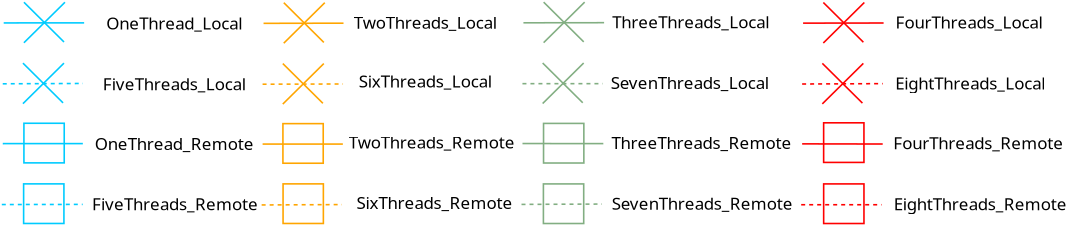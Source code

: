 <?xml version="1.0" encoding="UTF-8"?>
<dia:diagram xmlns:dia="http://www.lysator.liu.se/~alla/dia/">
  <dia:layer name="Background" visible="true" active="true">
    <dia:object type="Standard - Line" version="0" id="O0">
      <dia:attribute name="obj_pos">
        <dia:point val="-2.994,21.951"/>
      </dia:attribute>
      <dia:attribute name="obj_bb">
        <dia:rectangle val="-3.051,21.895;-0.934,23.995"/>
      </dia:attribute>
      <dia:attribute name="conn_endpoints">
        <dia:point val="-2.994,21.951"/>
        <dia:point val="-0.991,23.939"/>
      </dia:attribute>
      <dia:attribute name="numcp">
        <dia:int val="1"/>
      </dia:attribute>
      <dia:attribute name="line_color">
        <dia:color val="#00cbff"/>
      </dia:attribute>
      <dia:attribute name="line_width">
        <dia:real val="0.08"/>
      </dia:attribute>
    </dia:object>
    <dia:object type="Standard - Line" version="0" id="O1">
      <dia:attribute name="obj_pos">
        <dia:point val="-0.944,21.951"/>
      </dia:attribute>
      <dia:attribute name="obj_bb">
        <dia:rectangle val="-3.052,21.895;-0.888,24.034"/>
      </dia:attribute>
      <dia:attribute name="conn_endpoints">
        <dia:point val="-0.944,21.951"/>
        <dia:point val="-2.996,23.977"/>
      </dia:attribute>
      <dia:attribute name="numcp">
        <dia:int val="1"/>
      </dia:attribute>
      <dia:attribute name="line_color">
        <dia:color val="#00cbff"/>
      </dia:attribute>
      <dia:attribute name="line_width">
        <dia:real val="0.08"/>
      </dia:attribute>
    </dia:object>
    <dia:object type="Standard - Line" version="0" id="O2">
      <dia:attribute name="obj_pos">
        <dia:point val="-4.006,22.984"/>
      </dia:attribute>
      <dia:attribute name="obj_bb">
        <dia:rectangle val="-4.046,22.941;0.056,23.024"/>
      </dia:attribute>
      <dia:attribute name="conn_endpoints">
        <dia:point val="-4.006,22.984"/>
        <dia:point val="0.016,22.981"/>
      </dia:attribute>
      <dia:attribute name="numcp">
        <dia:int val="1"/>
      </dia:attribute>
      <dia:attribute name="line_color">
        <dia:color val="#00cbff"/>
      </dia:attribute>
      <dia:attribute name="line_width">
        <dia:real val="0.08"/>
      </dia:attribute>
    </dia:object>
    <dia:object type="Standard - Text" version="1" id="O3">
      <dia:attribute name="obj_pos">
        <dia:point val="4.567,22.979"/>
      </dia:attribute>
      <dia:attribute name="obj_bb">
        <dia:rectangle val="0.895,22.486;8.24,23.473"/>
      </dia:attribute>
      <dia:attribute name="text">
        <dia:composite type="text">
          <dia:attribute name="string">
            <dia:string>#OneThread_Local#</dia:string>
          </dia:attribute>
          <dia:attribute name="font">
            <dia:font family="sans" style="0" name="Helvetica"/>
          </dia:attribute>
          <dia:attribute name="height">
            <dia:real val="1.058"/>
          </dia:attribute>
          <dia:attribute name="pos">
            <dia:point val="4.567,23.273"/>
          </dia:attribute>
          <dia:attribute name="color">
            <dia:color val="#000000"/>
          </dia:attribute>
          <dia:attribute name="alignment">
            <dia:enum val="1"/>
          </dia:attribute>
        </dia:composite>
      </dia:attribute>
      <dia:attribute name="valign">
        <dia:enum val="2"/>
      </dia:attribute>
    </dia:object>
    <dia:object type="Standard - Line" version="0" id="O4">
      <dia:attribute name="obj_pos">
        <dia:point val="9.998,21.973"/>
      </dia:attribute>
      <dia:attribute name="obj_bb">
        <dia:rectangle val="9.941,21.916;12.058,24.017"/>
      </dia:attribute>
      <dia:attribute name="conn_endpoints">
        <dia:point val="9.998,21.973"/>
        <dia:point val="12.001,23.96"/>
      </dia:attribute>
      <dia:attribute name="numcp">
        <dia:int val="1"/>
      </dia:attribute>
      <dia:attribute name="line_color">
        <dia:color val="#ffa500"/>
      </dia:attribute>
      <dia:attribute name="line_width">
        <dia:real val="0.08"/>
      </dia:attribute>
    </dia:object>
    <dia:object type="Standard - Line" version="0" id="O5">
      <dia:attribute name="obj_pos">
        <dia:point val="12.048,21.973"/>
      </dia:attribute>
      <dia:attribute name="obj_bb">
        <dia:rectangle val="9.94,21.916;12.104,24.055"/>
      </dia:attribute>
      <dia:attribute name="conn_endpoints">
        <dia:point val="12.048,21.973"/>
        <dia:point val="9.996,23.999"/>
      </dia:attribute>
      <dia:attribute name="numcp">
        <dia:int val="1"/>
      </dia:attribute>
      <dia:attribute name="line_color">
        <dia:color val="#ffa500"/>
      </dia:attribute>
      <dia:attribute name="line_width">
        <dia:real val="0.08"/>
      </dia:attribute>
    </dia:object>
    <dia:object type="Standard - Line" version="0" id="O6">
      <dia:attribute name="obj_pos">
        <dia:point val="8.986,23.005"/>
      </dia:attribute>
      <dia:attribute name="obj_bb">
        <dia:rectangle val="8.946,22.957;13.024,23.045"/>
      </dia:attribute>
      <dia:attribute name="conn_endpoints">
        <dia:point val="8.986,23.005"/>
        <dia:point val="12.984,22.997"/>
      </dia:attribute>
      <dia:attribute name="numcp">
        <dia:int val="1"/>
      </dia:attribute>
      <dia:attribute name="line_color">
        <dia:color val="#ffa500"/>
      </dia:attribute>
      <dia:attribute name="line_width">
        <dia:real val="0.08"/>
      </dia:attribute>
    </dia:object>
    <dia:object type="Standard - Text" version="1" id="O7">
      <dia:attribute name="obj_pos">
        <dia:point val="17.069,22.946"/>
      </dia:attribute>
      <dia:attribute name="obj_bb">
        <dia:rectangle val="13.175,22.415;20.987,23.477"/>
      </dia:attribute>
      <dia:attribute name="text">
        <dia:composite type="text">
          <dia:attribute name="string">
            <dia:string>#TwoThreads_Local#</dia:string>
          </dia:attribute>
          <dia:attribute name="font">
            <dia:font family="sans" style="0" name="Helvetica"/>
          </dia:attribute>
          <dia:attribute name="height">
            <dia:real val="1.058"/>
          </dia:attribute>
          <dia:attribute name="pos">
            <dia:point val="17.069,23.227"/>
          </dia:attribute>
          <dia:attribute name="color">
            <dia:color val="#000000"/>
          </dia:attribute>
          <dia:attribute name="alignment">
            <dia:enum val="1"/>
          </dia:attribute>
        </dia:composite>
      </dia:attribute>
      <dia:attribute name="valign">
        <dia:enum val="2"/>
      </dia:attribute>
    </dia:object>
    <dia:object type="Standard - Line" version="0" id="O8">
      <dia:attribute name="obj_pos">
        <dia:point val="22.991,21.945"/>
      </dia:attribute>
      <dia:attribute name="obj_bb">
        <dia:rectangle val="22.934,21.889;25.051,23.989"/>
      </dia:attribute>
      <dia:attribute name="conn_endpoints">
        <dia:point val="22.991,21.945"/>
        <dia:point val="24.995,23.933"/>
      </dia:attribute>
      <dia:attribute name="numcp">
        <dia:int val="1"/>
      </dia:attribute>
      <dia:attribute name="line_color">
        <dia:color val="#82ae82"/>
      </dia:attribute>
      <dia:attribute name="line_width">
        <dia:real val="0.08"/>
      </dia:attribute>
    </dia:object>
    <dia:object type="Standard - Line" version="0" id="O9">
      <dia:attribute name="obj_pos">
        <dia:point val="25.041,21.945"/>
      </dia:attribute>
      <dia:attribute name="obj_bb">
        <dia:rectangle val="22.933,21.889;25.098,24.028"/>
      </dia:attribute>
      <dia:attribute name="conn_endpoints">
        <dia:point val="25.041,21.945"/>
        <dia:point val="22.99,23.971"/>
      </dia:attribute>
      <dia:attribute name="numcp">
        <dia:int val="1"/>
      </dia:attribute>
      <dia:attribute name="line_color">
        <dia:color val="#82ae82"/>
      </dia:attribute>
      <dia:attribute name="line_width">
        <dia:real val="0.08"/>
      </dia:attribute>
    </dia:object>
    <dia:object type="Standard - Line" version="0" id="O10">
      <dia:attribute name="obj_pos">
        <dia:point val="21.98,22.978"/>
      </dia:attribute>
      <dia:attribute name="obj_bb">
        <dia:rectangle val="21.939,22.933;26.054,23.018"/>
      </dia:attribute>
      <dia:attribute name="conn_endpoints">
        <dia:point val="21.98,22.978"/>
        <dia:point val="26.014,22.973"/>
      </dia:attribute>
      <dia:attribute name="numcp">
        <dia:int val="1"/>
      </dia:attribute>
      <dia:attribute name="line_color">
        <dia:color val="#82ae82"/>
      </dia:attribute>
      <dia:attribute name="line_width">
        <dia:real val="0.08"/>
      </dia:attribute>
    </dia:object>
    <dia:object type="Standard - Text" version="1" id="O11">
      <dia:attribute name="obj_pos">
        <dia:point val="30.345,22.919"/>
      </dia:attribute>
      <dia:attribute name="obj_bb">
        <dia:rectangle val="26.091,22.388;34.623,23.45"/>
      </dia:attribute>
      <dia:attribute name="text">
        <dia:composite type="text">
          <dia:attribute name="string">
            <dia:string>#ThreeThreads_Local#</dia:string>
          </dia:attribute>
          <dia:attribute name="font">
            <dia:font family="sans" style="0" name="Helvetica"/>
          </dia:attribute>
          <dia:attribute name="height">
            <dia:real val="1.058"/>
          </dia:attribute>
          <dia:attribute name="pos">
            <dia:point val="30.345,23.2"/>
          </dia:attribute>
          <dia:attribute name="color">
            <dia:color val="#000000"/>
          </dia:attribute>
          <dia:attribute name="alignment">
            <dia:enum val="1"/>
          </dia:attribute>
        </dia:composite>
      </dia:attribute>
      <dia:attribute name="valign">
        <dia:enum val="2"/>
      </dia:attribute>
    </dia:object>
    <dia:object type="Standard - Line" version="0" id="O12">
      <dia:attribute name="obj_pos">
        <dia:point val="36.975,21.963"/>
      </dia:attribute>
      <dia:attribute name="obj_bb">
        <dia:rectangle val="36.918,21.906;39.035,24.007"/>
      </dia:attribute>
      <dia:attribute name="conn_endpoints">
        <dia:point val="36.975,21.963"/>
        <dia:point val="38.978,23.95"/>
      </dia:attribute>
      <dia:attribute name="numcp">
        <dia:int val="1"/>
      </dia:attribute>
      <dia:attribute name="line_color">
        <dia:color val="#ff0000"/>
      </dia:attribute>
      <dia:attribute name="line_width">
        <dia:real val="0.08"/>
      </dia:attribute>
    </dia:object>
    <dia:object type="Standard - Line" version="0" id="O13">
      <dia:attribute name="obj_pos">
        <dia:point val="39.025,21.963"/>
      </dia:attribute>
      <dia:attribute name="obj_bb">
        <dia:rectangle val="36.917,21.906;39.081,24.045"/>
      </dia:attribute>
      <dia:attribute name="conn_endpoints">
        <dia:point val="39.025,21.963"/>
        <dia:point val="36.974,23.989"/>
      </dia:attribute>
      <dia:attribute name="numcp">
        <dia:int val="1"/>
      </dia:attribute>
      <dia:attribute name="line_color">
        <dia:color val="#ff0000"/>
      </dia:attribute>
      <dia:attribute name="line_width">
        <dia:real val="0.08"/>
      </dia:attribute>
    </dia:object>
    <dia:object type="Standard - Line" version="0" id="O14">
      <dia:attribute name="obj_pos">
        <dia:point val="35.963,22.995"/>
      </dia:attribute>
      <dia:attribute name="obj_bb">
        <dia:rectangle val="35.923,22.949;40.029,23.035"/>
      </dia:attribute>
      <dia:attribute name="conn_endpoints">
        <dia:point val="35.963,22.995"/>
        <dia:point val="39.989,22.989"/>
      </dia:attribute>
      <dia:attribute name="numcp">
        <dia:int val="1"/>
      </dia:attribute>
      <dia:attribute name="line_color">
        <dia:color val="#ff0000"/>
      </dia:attribute>
      <dia:attribute name="line_width">
        <dia:real val="0.08"/>
      </dia:attribute>
    </dia:object>
    <dia:object type="Standard - Text" version="1" id="O15">
      <dia:attribute name="obj_pos">
        <dia:point val="44.264,22.936"/>
      </dia:attribute>
      <dia:attribute name="obj_bb">
        <dia:rectangle val="40.289,22.442;48.239,23.43"/>
      </dia:attribute>
      <dia:attribute name="text">
        <dia:composite type="text">
          <dia:attribute name="string">
            <dia:string>#FourThreads_Local#</dia:string>
          </dia:attribute>
          <dia:attribute name="font">
            <dia:font family="sans" style="0" name="Helvetica"/>
          </dia:attribute>
          <dia:attribute name="height">
            <dia:real val="1.058"/>
          </dia:attribute>
          <dia:attribute name="pos">
            <dia:point val="44.264,23.23"/>
          </dia:attribute>
          <dia:attribute name="color">
            <dia:color val="#000000"/>
          </dia:attribute>
          <dia:attribute name="alignment">
            <dia:enum val="1"/>
          </dia:attribute>
        </dia:composite>
      </dia:attribute>
      <dia:attribute name="valign">
        <dia:enum val="2"/>
      </dia:attribute>
    </dia:object>
    <dia:object type="Standard - Line" version="0" id="O16">
      <dia:attribute name="obj_pos">
        <dia:point val="-3.043,24.995"/>
      </dia:attribute>
      <dia:attribute name="obj_bb">
        <dia:rectangle val="-3.1,24.939;-0.983,27.039"/>
      </dia:attribute>
      <dia:attribute name="conn_endpoints">
        <dia:point val="-3.043,24.995"/>
        <dia:point val="-1.039,26.983"/>
      </dia:attribute>
      <dia:attribute name="numcp">
        <dia:int val="1"/>
      </dia:attribute>
      <dia:attribute name="line_color">
        <dia:color val="#00cbff"/>
      </dia:attribute>
      <dia:attribute name="line_width">
        <dia:real val="0.08"/>
      </dia:attribute>
    </dia:object>
    <dia:object type="Standard - Line" version="0" id="O17">
      <dia:attribute name="obj_pos">
        <dia:point val="-0.993,24.995"/>
      </dia:attribute>
      <dia:attribute name="obj_bb">
        <dia:rectangle val="-3.101,24.939;-0.936,27.078"/>
      </dia:attribute>
      <dia:attribute name="conn_endpoints">
        <dia:point val="-0.993,24.995"/>
        <dia:point val="-3.044,27.021"/>
      </dia:attribute>
      <dia:attribute name="numcp">
        <dia:int val="1"/>
      </dia:attribute>
      <dia:attribute name="line_color">
        <dia:color val="#00cbff"/>
      </dia:attribute>
      <dia:attribute name="line_width">
        <dia:real val="0.08"/>
      </dia:attribute>
    </dia:object>
    <dia:object type="Standard - Line" version="0" id="O18">
      <dia:attribute name="obj_pos">
        <dia:point val="-4.054,26.028"/>
      </dia:attribute>
      <dia:attribute name="obj_bb">
        <dia:rectangle val="-4.095,25.972;-0.0,26.068"/>
      </dia:attribute>
      <dia:attribute name="conn_endpoints">
        <dia:point val="-4.054,26.028"/>
        <dia:point val="-0.041,26.012"/>
      </dia:attribute>
      <dia:attribute name="numcp">
        <dia:int val="1"/>
      </dia:attribute>
      <dia:attribute name="line_color">
        <dia:color val="#00cbff"/>
      </dia:attribute>
      <dia:attribute name="line_width">
        <dia:real val="0.08"/>
      </dia:attribute>
      <dia:attribute name="line_style">
        <dia:enum val="1"/>
      </dia:attribute>
      <dia:attribute name="dashlength">
        <dia:real val="0.2"/>
      </dia:attribute>
    </dia:object>
    <dia:object type="Standard - Text" version="1" id="O19">
      <dia:attribute name="obj_pos">
        <dia:point val="4.519,26.023"/>
      </dia:attribute>
      <dia:attribute name="obj_bb">
        <dia:rectangle val="0.615,25.493;8.447,26.554"/>
      </dia:attribute>
      <dia:attribute name="text">
        <dia:composite type="text">
          <dia:attribute name="string">
            <dia:string>#FiveThreads_Local#</dia:string>
          </dia:attribute>
          <dia:attribute name="font">
            <dia:font family="sans" style="0" name="Helvetica"/>
          </dia:attribute>
          <dia:attribute name="height">
            <dia:real val="1.058"/>
          </dia:attribute>
          <dia:attribute name="pos">
            <dia:point val="4.519,26.305"/>
          </dia:attribute>
          <dia:attribute name="color">
            <dia:color val="#000000"/>
          </dia:attribute>
          <dia:attribute name="alignment">
            <dia:enum val="1"/>
          </dia:attribute>
        </dia:composite>
      </dia:attribute>
      <dia:attribute name="valign">
        <dia:enum val="2"/>
      </dia:attribute>
    </dia:object>
    <dia:object type="Standard - Line" version="0" id="O20">
      <dia:attribute name="obj_pos">
        <dia:point val="9.949,25.017"/>
      </dia:attribute>
      <dia:attribute name="obj_bb">
        <dia:rectangle val="9.893,24.96;12.009,27.061"/>
      </dia:attribute>
      <dia:attribute name="conn_endpoints">
        <dia:point val="9.949,25.017"/>
        <dia:point val="11.953,27.004"/>
      </dia:attribute>
      <dia:attribute name="numcp">
        <dia:int val="1"/>
      </dia:attribute>
      <dia:attribute name="line_color">
        <dia:color val="#ffa500"/>
      </dia:attribute>
      <dia:attribute name="line_width">
        <dia:real val="0.08"/>
      </dia:attribute>
    </dia:object>
    <dia:object type="Standard - Line" version="0" id="O21">
      <dia:attribute name="obj_pos">
        <dia:point val="11.999,25.017"/>
      </dia:attribute>
      <dia:attribute name="obj_bb">
        <dia:rectangle val="9.891,24.96;12.056,27.099"/>
      </dia:attribute>
      <dia:attribute name="conn_endpoints">
        <dia:point val="11.999,25.017"/>
        <dia:point val="9.948,27.043"/>
      </dia:attribute>
      <dia:attribute name="numcp">
        <dia:int val="1"/>
      </dia:attribute>
      <dia:attribute name="line_color">
        <dia:color val="#ffa500"/>
      </dia:attribute>
      <dia:attribute name="line_width">
        <dia:real val="0.08"/>
      </dia:attribute>
    </dia:object>
    <dia:object type="Standard - Line" version="0" id="O22">
      <dia:attribute name="obj_pos">
        <dia:point val="8.938,26.049"/>
      </dia:attribute>
      <dia:attribute name="obj_bb">
        <dia:rectangle val="8.897,25.996;13.0,26.089"/>
      </dia:attribute>
      <dia:attribute name="conn_endpoints">
        <dia:point val="8.938,26.049"/>
        <dia:point val="12.96,26.037"/>
      </dia:attribute>
      <dia:attribute name="numcp">
        <dia:int val="1"/>
      </dia:attribute>
      <dia:attribute name="line_color">
        <dia:color val="#ffa500"/>
      </dia:attribute>
      <dia:attribute name="line_width">
        <dia:real val="0.08"/>
      </dia:attribute>
      <dia:attribute name="line_style">
        <dia:enum val="1"/>
      </dia:attribute>
      <dia:attribute name="dashlength">
        <dia:real val="0.2"/>
      </dia:attribute>
    </dia:object>
    <dia:object type="Standard - Text" version="1" id="O23">
      <dia:attribute name="obj_pos">
        <dia:point val="17.075,25.881"/>
      </dia:attribute>
      <dia:attribute name="obj_bb">
        <dia:rectangle val="13.407,25.387;20.742,26.375"/>
      </dia:attribute>
      <dia:attribute name="text">
        <dia:composite type="text">
          <dia:attribute name="string">
            <dia:string>#SixThreads_Local#</dia:string>
          </dia:attribute>
          <dia:attribute name="font">
            <dia:font family="sans" style="0" name="Helvetica"/>
          </dia:attribute>
          <dia:attribute name="height">
            <dia:real val="1.058"/>
          </dia:attribute>
          <dia:attribute name="pos">
            <dia:point val="17.075,26.175"/>
          </dia:attribute>
          <dia:attribute name="color">
            <dia:color val="#000000"/>
          </dia:attribute>
          <dia:attribute name="alignment">
            <dia:enum val="1"/>
          </dia:attribute>
        </dia:composite>
      </dia:attribute>
      <dia:attribute name="valign">
        <dia:enum val="2"/>
      </dia:attribute>
    </dia:object>
    <dia:object type="Standard - Line" version="0" id="O24">
      <dia:attribute name="obj_pos">
        <dia:point val="22.942,24.989"/>
      </dia:attribute>
      <dia:attribute name="obj_bb">
        <dia:rectangle val="22.886,24.933;25.003,27.033"/>
      </dia:attribute>
      <dia:attribute name="conn_endpoints">
        <dia:point val="22.942,24.989"/>
        <dia:point val="24.946,26.977"/>
      </dia:attribute>
      <dia:attribute name="numcp">
        <dia:int val="1"/>
      </dia:attribute>
      <dia:attribute name="line_color">
        <dia:color val="#82ae82"/>
      </dia:attribute>
      <dia:attribute name="line_width">
        <dia:real val="0.08"/>
      </dia:attribute>
    </dia:object>
    <dia:object type="Standard - Line" version="0" id="O25">
      <dia:attribute name="obj_pos">
        <dia:point val="24.992,24.989"/>
      </dia:attribute>
      <dia:attribute name="obj_bb">
        <dia:rectangle val="22.885,24.933;25.049,27.072"/>
      </dia:attribute>
      <dia:attribute name="conn_endpoints">
        <dia:point val="24.992,24.989"/>
        <dia:point val="22.941,27.015"/>
      </dia:attribute>
      <dia:attribute name="numcp">
        <dia:int val="1"/>
      </dia:attribute>
      <dia:attribute name="line_color">
        <dia:color val="#82ae82"/>
      </dia:attribute>
      <dia:attribute name="line_width">
        <dia:real val="0.08"/>
      </dia:attribute>
    </dia:object>
    <dia:object type="Standard - Line" version="0" id="O26">
      <dia:attribute name="obj_pos">
        <dia:point val="21.931,26.022"/>
      </dia:attribute>
      <dia:attribute name="obj_bb">
        <dia:rectangle val="21.891,25.98;25.989,26.062"/>
      </dia:attribute>
      <dia:attribute name="conn_endpoints">
        <dia:point val="21.931,26.022"/>
        <dia:point val="25.949,26.02"/>
      </dia:attribute>
      <dia:attribute name="numcp">
        <dia:int val="1"/>
      </dia:attribute>
      <dia:attribute name="line_color">
        <dia:color val="#82ae82"/>
      </dia:attribute>
      <dia:attribute name="line_width">
        <dia:real val="0.08"/>
      </dia:attribute>
      <dia:attribute name="line_style">
        <dia:enum val="1"/>
      </dia:attribute>
      <dia:attribute name="dashlength">
        <dia:real val="0.2"/>
      </dia:attribute>
    </dia:object>
    <dia:object type="Standard - Text" version="1" id="O27">
      <dia:attribute name="obj_pos">
        <dia:point val="30.297,25.963"/>
      </dia:attribute>
      <dia:attribute name="obj_bb">
        <dia:rectangle val="25.955,25.432;34.663,26.494"/>
      </dia:attribute>
      <dia:attribute name="text">
        <dia:composite type="text">
          <dia:attribute name="string">
            <dia:string>#SevenThreads_Local#</dia:string>
          </dia:attribute>
          <dia:attribute name="font">
            <dia:font family="sans" style="0" name="Helvetica"/>
          </dia:attribute>
          <dia:attribute name="height">
            <dia:real val="1.058"/>
          </dia:attribute>
          <dia:attribute name="pos">
            <dia:point val="30.297,26.244"/>
          </dia:attribute>
          <dia:attribute name="color">
            <dia:color val="#000000"/>
          </dia:attribute>
          <dia:attribute name="alignment">
            <dia:enum val="1"/>
          </dia:attribute>
        </dia:composite>
      </dia:attribute>
      <dia:attribute name="valign">
        <dia:enum val="2"/>
      </dia:attribute>
    </dia:object>
    <dia:object type="Standard - Line" version="0" id="O28">
      <dia:attribute name="obj_pos">
        <dia:point val="36.926,25.007"/>
      </dia:attribute>
      <dia:attribute name="obj_bb">
        <dia:rectangle val="36.87,24.95;38.987,27.05"/>
      </dia:attribute>
      <dia:attribute name="conn_endpoints">
        <dia:point val="36.926,25.007"/>
        <dia:point val="38.93,26.994"/>
      </dia:attribute>
      <dia:attribute name="numcp">
        <dia:int val="1"/>
      </dia:attribute>
      <dia:attribute name="line_color">
        <dia:color val="#ff0000"/>
      </dia:attribute>
      <dia:attribute name="line_width">
        <dia:real val="0.08"/>
      </dia:attribute>
    </dia:object>
    <dia:object type="Standard - Line" version="0" id="O29">
      <dia:attribute name="obj_pos">
        <dia:point val="38.976,25.007"/>
      </dia:attribute>
      <dia:attribute name="obj_bb">
        <dia:rectangle val="36.869,24.95;39.033,27.089"/>
      </dia:attribute>
      <dia:attribute name="conn_endpoints">
        <dia:point val="38.976,25.007"/>
        <dia:point val="36.925,27.032"/>
      </dia:attribute>
      <dia:attribute name="numcp">
        <dia:int val="1"/>
      </dia:attribute>
      <dia:attribute name="line_color">
        <dia:color val="#ff0000"/>
      </dia:attribute>
      <dia:attribute name="line_width">
        <dia:real val="0.08"/>
      </dia:attribute>
    </dia:object>
    <dia:object type="Standard - Line" version="0" id="O30">
      <dia:attribute name="obj_pos">
        <dia:point val="35.915,26.039"/>
      </dia:attribute>
      <dia:attribute name="obj_bb">
        <dia:rectangle val="35.875,25.98;39.989,26.079"/>
      </dia:attribute>
      <dia:attribute name="conn_endpoints">
        <dia:point val="35.915,26.039"/>
        <dia:point val="39.948,26.02"/>
      </dia:attribute>
      <dia:attribute name="numcp">
        <dia:int val="1"/>
      </dia:attribute>
      <dia:attribute name="line_color">
        <dia:color val="#ff0000"/>
      </dia:attribute>
      <dia:attribute name="line_width">
        <dia:real val="0.08"/>
      </dia:attribute>
      <dia:attribute name="line_style">
        <dia:enum val="1"/>
      </dia:attribute>
      <dia:attribute name="dashlength">
        <dia:real val="0.2"/>
      </dia:attribute>
    </dia:object>
    <dia:object type="Standard - Text" version="1" id="O31">
      <dia:attribute name="obj_pos">
        <dia:point val="44.325,25.98"/>
      </dia:attribute>
      <dia:attribute name="obj_bb">
        <dia:rectangle val="40.206,25.486;48.444,26.474"/>
      </dia:attribute>
      <dia:attribute name="text">
        <dia:composite type="text">
          <dia:attribute name="string">
            <dia:string>#EightThreads_Local#</dia:string>
          </dia:attribute>
          <dia:attribute name="font">
            <dia:font family="sans" style="0" name="Helvetica"/>
          </dia:attribute>
          <dia:attribute name="height">
            <dia:real val="1.058"/>
          </dia:attribute>
          <dia:attribute name="pos">
            <dia:point val="44.325,26.274"/>
          </dia:attribute>
          <dia:attribute name="color">
            <dia:color val="#000000"/>
          </dia:attribute>
          <dia:attribute name="alignment">
            <dia:enum val="1"/>
          </dia:attribute>
        </dia:composite>
      </dia:attribute>
      <dia:attribute name="valign">
        <dia:enum val="2"/>
      </dia:attribute>
    </dia:object>
    <dia:object type="Standard - Line" version="0" id="O32">
      <dia:attribute name="obj_pos">
        <dia:point val="-4.053,29.02"/>
      </dia:attribute>
      <dia:attribute name="obj_bb">
        <dia:rectangle val="-4.093,28.979;-0.009,29.061"/>
      </dia:attribute>
      <dia:attribute name="conn_endpoints">
        <dia:point val="-4.053,29.02"/>
        <dia:point val="-0.049,29.019"/>
      </dia:attribute>
      <dia:attribute name="numcp">
        <dia:int val="1"/>
      </dia:attribute>
      <dia:attribute name="line_color">
        <dia:color val="#00cbff"/>
      </dia:attribute>
      <dia:attribute name="line_width">
        <dia:real val="0.08"/>
      </dia:attribute>
    </dia:object>
    <dia:object type="Standard - Text" version="1" id="O33">
      <dia:attribute name="obj_pos">
        <dia:point val="4.52,29.016"/>
      </dia:attribute>
      <dia:attribute name="obj_bb">
        <dia:rectangle val="0.298,28.485;8.768,29.547"/>
      </dia:attribute>
      <dia:attribute name="text">
        <dia:composite type="text">
          <dia:attribute name="string">
            <dia:string>#OneThread_Remote#</dia:string>
          </dia:attribute>
          <dia:attribute name="font">
            <dia:font family="sans" style="0" name="Helvetica"/>
          </dia:attribute>
          <dia:attribute name="height">
            <dia:real val="1.058"/>
          </dia:attribute>
          <dia:attribute name="pos">
            <dia:point val="4.52,29.297"/>
          </dia:attribute>
          <dia:attribute name="color">
            <dia:color val="#000000"/>
          </dia:attribute>
          <dia:attribute name="alignment">
            <dia:enum val="1"/>
          </dia:attribute>
        </dia:composite>
      </dia:attribute>
      <dia:attribute name="valign">
        <dia:enum val="2"/>
      </dia:attribute>
    </dia:object>
    <dia:object type="Standard - Line" version="0" id="O34">
      <dia:attribute name="obj_pos">
        <dia:point val="8.939,29.042"/>
      </dia:attribute>
      <dia:attribute name="obj_bb">
        <dia:rectangle val="8.899,29.002;12.992,29.082"/>
      </dia:attribute>
      <dia:attribute name="conn_endpoints">
        <dia:point val="8.939,29.042"/>
        <dia:point val="12.952,29.042"/>
      </dia:attribute>
      <dia:attribute name="numcp">
        <dia:int val="1"/>
      </dia:attribute>
      <dia:attribute name="line_color">
        <dia:color val="#ffa500"/>
      </dia:attribute>
      <dia:attribute name="line_width">
        <dia:real val="0.08"/>
      </dia:attribute>
    </dia:object>
    <dia:object type="Standard - Text" version="1" id="O35">
      <dia:attribute name="obj_pos">
        <dia:point val="17.4,28.941"/>
      </dia:attribute>
      <dia:attribute name="obj_bb">
        <dia:rectangle val="12.956,28.447;21.844,29.434"/>
      </dia:attribute>
      <dia:attribute name="text">
        <dia:composite type="text">
          <dia:attribute name="string">
            <dia:string>#TwoThreads_Remote#</dia:string>
          </dia:attribute>
          <dia:attribute name="font">
            <dia:font family="sans" style="0" name="Helvetica"/>
          </dia:attribute>
          <dia:attribute name="height">
            <dia:real val="1.058"/>
          </dia:attribute>
          <dia:attribute name="pos">
            <dia:point val="17.4,29.234"/>
          </dia:attribute>
          <dia:attribute name="color">
            <dia:color val="#000000"/>
          </dia:attribute>
          <dia:attribute name="alignment">
            <dia:enum val="1"/>
          </dia:attribute>
        </dia:composite>
      </dia:attribute>
      <dia:attribute name="valign">
        <dia:enum val="2"/>
      </dia:attribute>
    </dia:object>
    <dia:object type="Standard - Line" version="0" id="O36">
      <dia:attribute name="obj_pos">
        <dia:point val="21.933,29.015"/>
      </dia:attribute>
      <dia:attribute name="obj_bb">
        <dia:rectangle val="21.892,28.974;26.015,29.06"/>
      </dia:attribute>
      <dia:attribute name="conn_endpoints">
        <dia:point val="21.933,29.015"/>
        <dia:point val="25.975,29.02"/>
      </dia:attribute>
      <dia:attribute name="numcp">
        <dia:int val="1"/>
      </dia:attribute>
      <dia:attribute name="line_color">
        <dia:color val="#82ae82"/>
      </dia:attribute>
      <dia:attribute name="line_width">
        <dia:real val="0.08"/>
      </dia:attribute>
    </dia:object>
    <dia:object type="Standard - Text" version="1" id="O37">
      <dia:attribute name="obj_pos">
        <dia:point val="30.887,28.955"/>
      </dia:attribute>
      <dia:attribute name="obj_bb">
        <dia:rectangle val="26.083,28.462;35.69,29.449"/>
      </dia:attribute>
      <dia:attribute name="text">
        <dia:composite type="text">
          <dia:attribute name="string">
            <dia:string>#ThreeThreads_Remote#</dia:string>
          </dia:attribute>
          <dia:attribute name="font">
            <dia:font family="sans" style="0" name="Helvetica"/>
          </dia:attribute>
          <dia:attribute name="height">
            <dia:real val="1.058"/>
          </dia:attribute>
          <dia:attribute name="pos">
            <dia:point val="30.887,29.249"/>
          </dia:attribute>
          <dia:attribute name="color">
            <dia:color val="#000000"/>
          </dia:attribute>
          <dia:attribute name="alignment">
            <dia:enum val="1"/>
          </dia:attribute>
        </dia:composite>
      </dia:attribute>
      <dia:attribute name="valign">
        <dia:enum val="2"/>
      </dia:attribute>
    </dia:object>
    <dia:object type="Standard - Line" version="0" id="O38">
      <dia:attribute name="obj_pos">
        <dia:point val="35.916,29.032"/>
      </dia:attribute>
      <dia:attribute name="obj_bb">
        <dia:rectangle val="35.876,28.992;39.984,29.079"/>
      </dia:attribute>
      <dia:attribute name="conn_endpoints">
        <dia:point val="35.916,29.032"/>
        <dia:point val="39.944,29.039"/>
      </dia:attribute>
      <dia:attribute name="numcp">
        <dia:int val="1"/>
      </dia:attribute>
      <dia:attribute name="line_color">
        <dia:color val="#ff0000"/>
      </dia:attribute>
      <dia:attribute name="line_width">
        <dia:real val="0.08"/>
      </dia:attribute>
    </dia:object>
    <dia:object type="Standard - Text" version="1" id="O39">
      <dia:attribute name="obj_pos">
        <dia:point val="44.722,28.973"/>
      </dia:attribute>
      <dia:attribute name="obj_bb">
        <dia:rectangle val="40.197,28.479;49.247,29.466"/>
      </dia:attribute>
      <dia:attribute name="text">
        <dia:composite type="text">
          <dia:attribute name="string">
            <dia:string>#FourThreads_Remote#</dia:string>
          </dia:attribute>
          <dia:attribute name="font">
            <dia:font family="sans" style="0" name="Helvetica"/>
          </dia:attribute>
          <dia:attribute name="height">
            <dia:real val="1.058"/>
          </dia:attribute>
          <dia:attribute name="pos">
            <dia:point val="44.722,29.266"/>
          </dia:attribute>
          <dia:attribute name="color">
            <dia:color val="#000000"/>
          </dia:attribute>
          <dia:attribute name="alignment">
            <dia:enum val="1"/>
          </dia:attribute>
        </dia:composite>
      </dia:attribute>
      <dia:attribute name="valign">
        <dia:enum val="2"/>
      </dia:attribute>
    </dia:object>
    <dia:object type="Standard - Line" version="0" id="O40">
      <dia:attribute name="obj_pos">
        <dia:point val="-4.101,32.065"/>
      </dia:attribute>
      <dia:attribute name="obj_bb">
        <dia:rectangle val="-4.142,32.019;-0.017,32.105"/>
      </dia:attribute>
      <dia:attribute name="conn_endpoints">
        <dia:point val="-4.101,32.065"/>
        <dia:point val="-0.057,32.059"/>
      </dia:attribute>
      <dia:attribute name="numcp">
        <dia:int val="1"/>
      </dia:attribute>
      <dia:attribute name="line_color">
        <dia:color val="#00cbff"/>
      </dia:attribute>
      <dia:attribute name="line_width">
        <dia:real val="0.08"/>
      </dia:attribute>
      <dia:attribute name="line_style">
        <dia:enum val="1"/>
      </dia:attribute>
      <dia:attribute name="dashlength">
        <dia:real val="0.2"/>
      </dia:attribute>
    </dia:object>
    <dia:object type="Standard - Text" version="1" id="O41">
      <dia:attribute name="obj_pos">
        <dia:point val="4.556,32.018"/>
      </dia:attribute>
      <dia:attribute name="obj_bb">
        <dia:rectangle val="0.102,31.524;9.01,32.512"/>
      </dia:attribute>
      <dia:attribute name="text">
        <dia:composite type="text">
          <dia:attribute name="string">
            <dia:string>#FiveThreads_Remote#</dia:string>
          </dia:attribute>
          <dia:attribute name="font">
            <dia:font family="sans" style="0" name="Helvetica"/>
          </dia:attribute>
          <dia:attribute name="height">
            <dia:real val="1.058"/>
          </dia:attribute>
          <dia:attribute name="pos">
            <dia:point val="4.556,32.312"/>
          </dia:attribute>
          <dia:attribute name="color">
            <dia:color val="#000000"/>
          </dia:attribute>
          <dia:attribute name="alignment">
            <dia:enum val="1"/>
          </dia:attribute>
        </dia:composite>
      </dia:attribute>
      <dia:attribute name="valign">
        <dia:enum val="2"/>
      </dia:attribute>
    </dia:object>
    <dia:object type="Standard - Line" version="0" id="O42">
      <dia:attribute name="obj_pos">
        <dia:point val="8.891,32.086"/>
      </dia:attribute>
      <dia:attribute name="obj_bb">
        <dia:rectangle val="8.85,32.026;12.946,32.126"/>
      </dia:attribute>
      <dia:attribute name="conn_endpoints">
        <dia:point val="8.891,32.086"/>
        <dia:point val="12.905,32.067"/>
      </dia:attribute>
      <dia:attribute name="numcp">
        <dia:int val="1"/>
      </dia:attribute>
      <dia:attribute name="line_color">
        <dia:color val="#ffa500"/>
      </dia:attribute>
      <dia:attribute name="line_width">
        <dia:real val="0.08"/>
      </dia:attribute>
      <dia:attribute name="line_style">
        <dia:enum val="1"/>
      </dia:attribute>
      <dia:attribute name="dashlength">
        <dia:real val="0.2"/>
      </dia:attribute>
    </dia:object>
    <dia:object type="Standard - Text" version="1" id="O43">
      <dia:attribute name="obj_pos">
        <dia:point val="17.532,31.96"/>
      </dia:attribute>
      <dia:attribute name="obj_bb">
        <dia:rectangle val="13.315,31.466;21.75,32.453"/>
      </dia:attribute>
      <dia:attribute name="text">
        <dia:composite type="text">
          <dia:attribute name="string">
            <dia:string>#SixThreads_Remote#</dia:string>
          </dia:attribute>
          <dia:attribute name="font">
            <dia:font family="sans" style="0" name="Helvetica"/>
          </dia:attribute>
          <dia:attribute name="height">
            <dia:real val="1.058"/>
          </dia:attribute>
          <dia:attribute name="pos">
            <dia:point val="17.532,32.253"/>
          </dia:attribute>
          <dia:attribute name="color">
            <dia:color val="#000000"/>
          </dia:attribute>
          <dia:attribute name="alignment">
            <dia:enum val="1"/>
          </dia:attribute>
        </dia:composite>
      </dia:attribute>
      <dia:attribute name="valign">
        <dia:enum val="2"/>
      </dia:attribute>
    </dia:object>
    <dia:object type="Standard - Line" version="0" id="O44">
      <dia:attribute name="obj_pos">
        <dia:point val="21.884,32.058"/>
      </dia:attribute>
      <dia:attribute name="obj_bb">
        <dia:rectangle val="21.844,32.002;25.948,32.099"/>
      </dia:attribute>
      <dia:attribute name="conn_endpoints">
        <dia:point val="21.884,32.058"/>
        <dia:point val="25.908,32.042"/>
      </dia:attribute>
      <dia:attribute name="numcp">
        <dia:int val="1"/>
      </dia:attribute>
      <dia:attribute name="line_color">
        <dia:color val="#82ae82"/>
      </dia:attribute>
      <dia:attribute name="line_width">
        <dia:real val="0.08"/>
      </dia:attribute>
      <dia:attribute name="line_style">
        <dia:enum val="1"/>
      </dia:attribute>
      <dia:attribute name="dashlength">
        <dia:real val="0.2"/>
      </dia:attribute>
    </dia:object>
    <dia:object type="Standard - Text" version="1" id="O45">
      <dia:attribute name="obj_pos">
        <dia:point val="30.922,31.999"/>
      </dia:attribute>
      <dia:attribute name="obj_bb">
        <dia:rectangle val="26.031,31.506;35.813,32.493"/>
      </dia:attribute>
      <dia:attribute name="text">
        <dia:composite type="text">
          <dia:attribute name="string">
            <dia:string>#SevenThreads_Remote#</dia:string>
          </dia:attribute>
          <dia:attribute name="font">
            <dia:font family="sans" style="0" name="Helvetica"/>
          </dia:attribute>
          <dia:attribute name="height">
            <dia:real val="1.058"/>
          </dia:attribute>
          <dia:attribute name="pos">
            <dia:point val="30.922,32.293"/>
          </dia:attribute>
          <dia:attribute name="color">
            <dia:color val="#000000"/>
          </dia:attribute>
          <dia:attribute name="alignment">
            <dia:enum val="1"/>
          </dia:attribute>
        </dia:composite>
      </dia:attribute>
      <dia:attribute name="valign">
        <dia:enum val="2"/>
      </dia:attribute>
    </dia:object>
    <dia:object type="Standard - Line" version="0" id="O46">
      <dia:attribute name="obj_pos">
        <dia:point val="35.868,32.076"/>
      </dia:attribute>
      <dia:attribute name="obj_bb">
        <dia:rectangle val="35.828,32.035;39.932,32.116"/>
      </dia:attribute>
      <dia:attribute name="conn_endpoints">
        <dia:point val="35.868,32.076"/>
        <dia:point val="39.892,32.075"/>
      </dia:attribute>
      <dia:attribute name="numcp">
        <dia:int val="1"/>
      </dia:attribute>
      <dia:attribute name="line_color">
        <dia:color val="#ff0000"/>
      </dia:attribute>
      <dia:attribute name="line_width">
        <dia:real val="0.08"/>
      </dia:attribute>
      <dia:attribute name="line_style">
        <dia:enum val="1"/>
      </dia:attribute>
      <dia:attribute name="dashlength">
        <dia:real val="0.2"/>
      </dia:attribute>
    </dia:object>
    <dia:object type="Standard - Text" version="1" id="O47">
      <dia:attribute name="obj_pos">
        <dia:point val="44.824,32.017"/>
      </dia:attribute>
      <dia:attribute name="obj_bb">
        <dia:rectangle val="40.156,31.523;49.493,32.51"/>
      </dia:attribute>
      <dia:attribute name="text">
        <dia:composite type="text">
          <dia:attribute name="string">
            <dia:string>#EightThreads_Remote#</dia:string>
          </dia:attribute>
          <dia:attribute name="font">
            <dia:font family="sans" style="0" name="Helvetica"/>
          </dia:attribute>
          <dia:attribute name="height">
            <dia:real val="1.058"/>
          </dia:attribute>
          <dia:attribute name="pos">
            <dia:point val="44.824,32.31"/>
          </dia:attribute>
          <dia:attribute name="color">
            <dia:color val="#000000"/>
          </dia:attribute>
          <dia:attribute name="alignment">
            <dia:enum val="1"/>
          </dia:attribute>
        </dia:composite>
      </dia:attribute>
      <dia:attribute name="valign">
        <dia:enum val="2"/>
      </dia:attribute>
    </dia:object>
    <dia:object type="Standard - Box" version="0" id="O48">
      <dia:attribute name="obj_pos">
        <dia:point val="-2.995,28.002"/>
      </dia:attribute>
      <dia:attribute name="obj_bb">
        <dia:rectangle val="-3.035,27.962;-0.94,30.022"/>
      </dia:attribute>
      <dia:attribute name="elem_corner">
        <dia:point val="-2.995,28.002"/>
      </dia:attribute>
      <dia:attribute name="elem_width">
        <dia:real val="2.015"/>
      </dia:attribute>
      <dia:attribute name="elem_height">
        <dia:real val="1.98"/>
      </dia:attribute>
      <dia:attribute name="border_width">
        <dia:real val="0.08"/>
      </dia:attribute>
      <dia:attribute name="border_color">
        <dia:color val="#00cbff"/>
      </dia:attribute>
      <dia:attribute name="show_background">
        <dia:boolean val="false"/>
      </dia:attribute>
    </dia:object>
    <dia:object type="Standard - Box" version="0" id="O49">
      <dia:attribute name="obj_pos">
        <dia:point val="9.955,28.02"/>
      </dia:attribute>
      <dia:attribute name="obj_bb">
        <dia:rectangle val="9.915,27.98;12.011,30.04"/>
      </dia:attribute>
      <dia:attribute name="elem_corner">
        <dia:point val="9.955,28.02"/>
      </dia:attribute>
      <dia:attribute name="elem_width">
        <dia:real val="2.015"/>
      </dia:attribute>
      <dia:attribute name="elem_height">
        <dia:real val="1.98"/>
      </dia:attribute>
      <dia:attribute name="border_width">
        <dia:real val="0.08"/>
      </dia:attribute>
      <dia:attribute name="border_color">
        <dia:color val="#ffa500"/>
      </dia:attribute>
      <dia:attribute name="show_background">
        <dia:boolean val="false"/>
      </dia:attribute>
    </dia:object>
    <dia:object type="Standard - Box" version="0" id="O50">
      <dia:attribute name="obj_pos">
        <dia:point val="-3.01,31.032"/>
      </dia:attribute>
      <dia:attribute name="obj_bb">
        <dia:rectangle val="-3.05,30.992;-0.955,33.052"/>
      </dia:attribute>
      <dia:attribute name="elem_corner">
        <dia:point val="-3.01,31.032"/>
      </dia:attribute>
      <dia:attribute name="elem_width">
        <dia:real val="2.015"/>
      </dia:attribute>
      <dia:attribute name="elem_height">
        <dia:real val="1.98"/>
      </dia:attribute>
      <dia:attribute name="border_width">
        <dia:real val="0.08"/>
      </dia:attribute>
      <dia:attribute name="border_color">
        <dia:color val="#00cbff"/>
      </dia:attribute>
      <dia:attribute name="show_background">
        <dia:boolean val="false"/>
      </dia:attribute>
    </dia:object>
    <dia:object type="Standard - Box" version="0" id="O51">
      <dia:attribute name="obj_pos">
        <dia:point val="9.962,31.032"/>
      </dia:attribute>
      <dia:attribute name="obj_bb">
        <dia:rectangle val="9.922,30.992;12.018,33.052"/>
      </dia:attribute>
      <dia:attribute name="elem_corner">
        <dia:point val="9.962,31.032"/>
      </dia:attribute>
      <dia:attribute name="elem_width">
        <dia:real val="2.015"/>
      </dia:attribute>
      <dia:attribute name="elem_height">
        <dia:real val="1.98"/>
      </dia:attribute>
      <dia:attribute name="border_width">
        <dia:real val="0.08"/>
      </dia:attribute>
      <dia:attribute name="border_color">
        <dia:color val="#ffa500"/>
      </dia:attribute>
      <dia:attribute name="show_background">
        <dia:boolean val="false"/>
      </dia:attribute>
    </dia:object>
    <dia:object type="Standard - Box" version="0" id="O52">
      <dia:attribute name="obj_pos">
        <dia:point val="22.986,28.009"/>
      </dia:attribute>
      <dia:attribute name="obj_bb">
        <dia:rectangle val="22.946,27.969;25.042,30.029"/>
      </dia:attribute>
      <dia:attribute name="elem_corner">
        <dia:point val="22.986,28.009"/>
      </dia:attribute>
      <dia:attribute name="elem_width">
        <dia:real val="2.015"/>
      </dia:attribute>
      <dia:attribute name="elem_height">
        <dia:real val="1.98"/>
      </dia:attribute>
      <dia:attribute name="border_width">
        <dia:real val="0.08"/>
      </dia:attribute>
      <dia:attribute name="border_color">
        <dia:color val="#82ae82"/>
      </dia:attribute>
      <dia:attribute name="show_background">
        <dia:boolean val="false"/>
      </dia:attribute>
    </dia:object>
    <dia:object type="Standard - Box" version="0" id="O53">
      <dia:attribute name="obj_pos">
        <dia:point val="22.979,31.034"/>
      </dia:attribute>
      <dia:attribute name="obj_bb">
        <dia:rectangle val="22.939,30.994;25.034,33.053"/>
      </dia:attribute>
      <dia:attribute name="elem_corner">
        <dia:point val="22.979,31.034"/>
      </dia:attribute>
      <dia:attribute name="elem_width">
        <dia:real val="2.015"/>
      </dia:attribute>
      <dia:attribute name="elem_height">
        <dia:real val="1.98"/>
      </dia:attribute>
      <dia:attribute name="border_width">
        <dia:real val="0.08"/>
      </dia:attribute>
      <dia:attribute name="border_color">
        <dia:color val="#82ae82"/>
      </dia:attribute>
      <dia:attribute name="show_background">
        <dia:boolean val="false"/>
      </dia:attribute>
    </dia:object>
    <dia:object type="Standard - Box" version="0" id="O54">
      <dia:attribute name="obj_pos">
        <dia:point val="36.991,27.979"/>
      </dia:attribute>
      <dia:attribute name="obj_bb">
        <dia:rectangle val="36.951,27.939;39.046,29.999"/>
      </dia:attribute>
      <dia:attribute name="elem_corner">
        <dia:point val="36.991,27.979"/>
      </dia:attribute>
      <dia:attribute name="elem_width">
        <dia:real val="2.015"/>
      </dia:attribute>
      <dia:attribute name="elem_height">
        <dia:real val="1.98"/>
      </dia:attribute>
      <dia:attribute name="border_width">
        <dia:real val="0.08"/>
      </dia:attribute>
      <dia:attribute name="border_color">
        <dia:color val="#ff0000"/>
      </dia:attribute>
      <dia:attribute name="show_background">
        <dia:boolean val="false"/>
      </dia:attribute>
    </dia:object>
    <dia:object type="Standard - Box" version="0" id="O55">
      <dia:attribute name="obj_pos">
        <dia:point val="36.992,31.034"/>
      </dia:attribute>
      <dia:attribute name="obj_bb">
        <dia:rectangle val="36.952,30.994;39.047,33.053"/>
      </dia:attribute>
      <dia:attribute name="elem_corner">
        <dia:point val="36.992,31.034"/>
      </dia:attribute>
      <dia:attribute name="elem_width">
        <dia:real val="2.015"/>
      </dia:attribute>
      <dia:attribute name="elem_height">
        <dia:real val="1.98"/>
      </dia:attribute>
      <dia:attribute name="border_width">
        <dia:real val="0.08"/>
      </dia:attribute>
      <dia:attribute name="border_color">
        <dia:color val="#ff0000"/>
      </dia:attribute>
      <dia:attribute name="show_background">
        <dia:boolean val="false"/>
      </dia:attribute>
    </dia:object>
  </dia:layer>
</dia:diagram>
